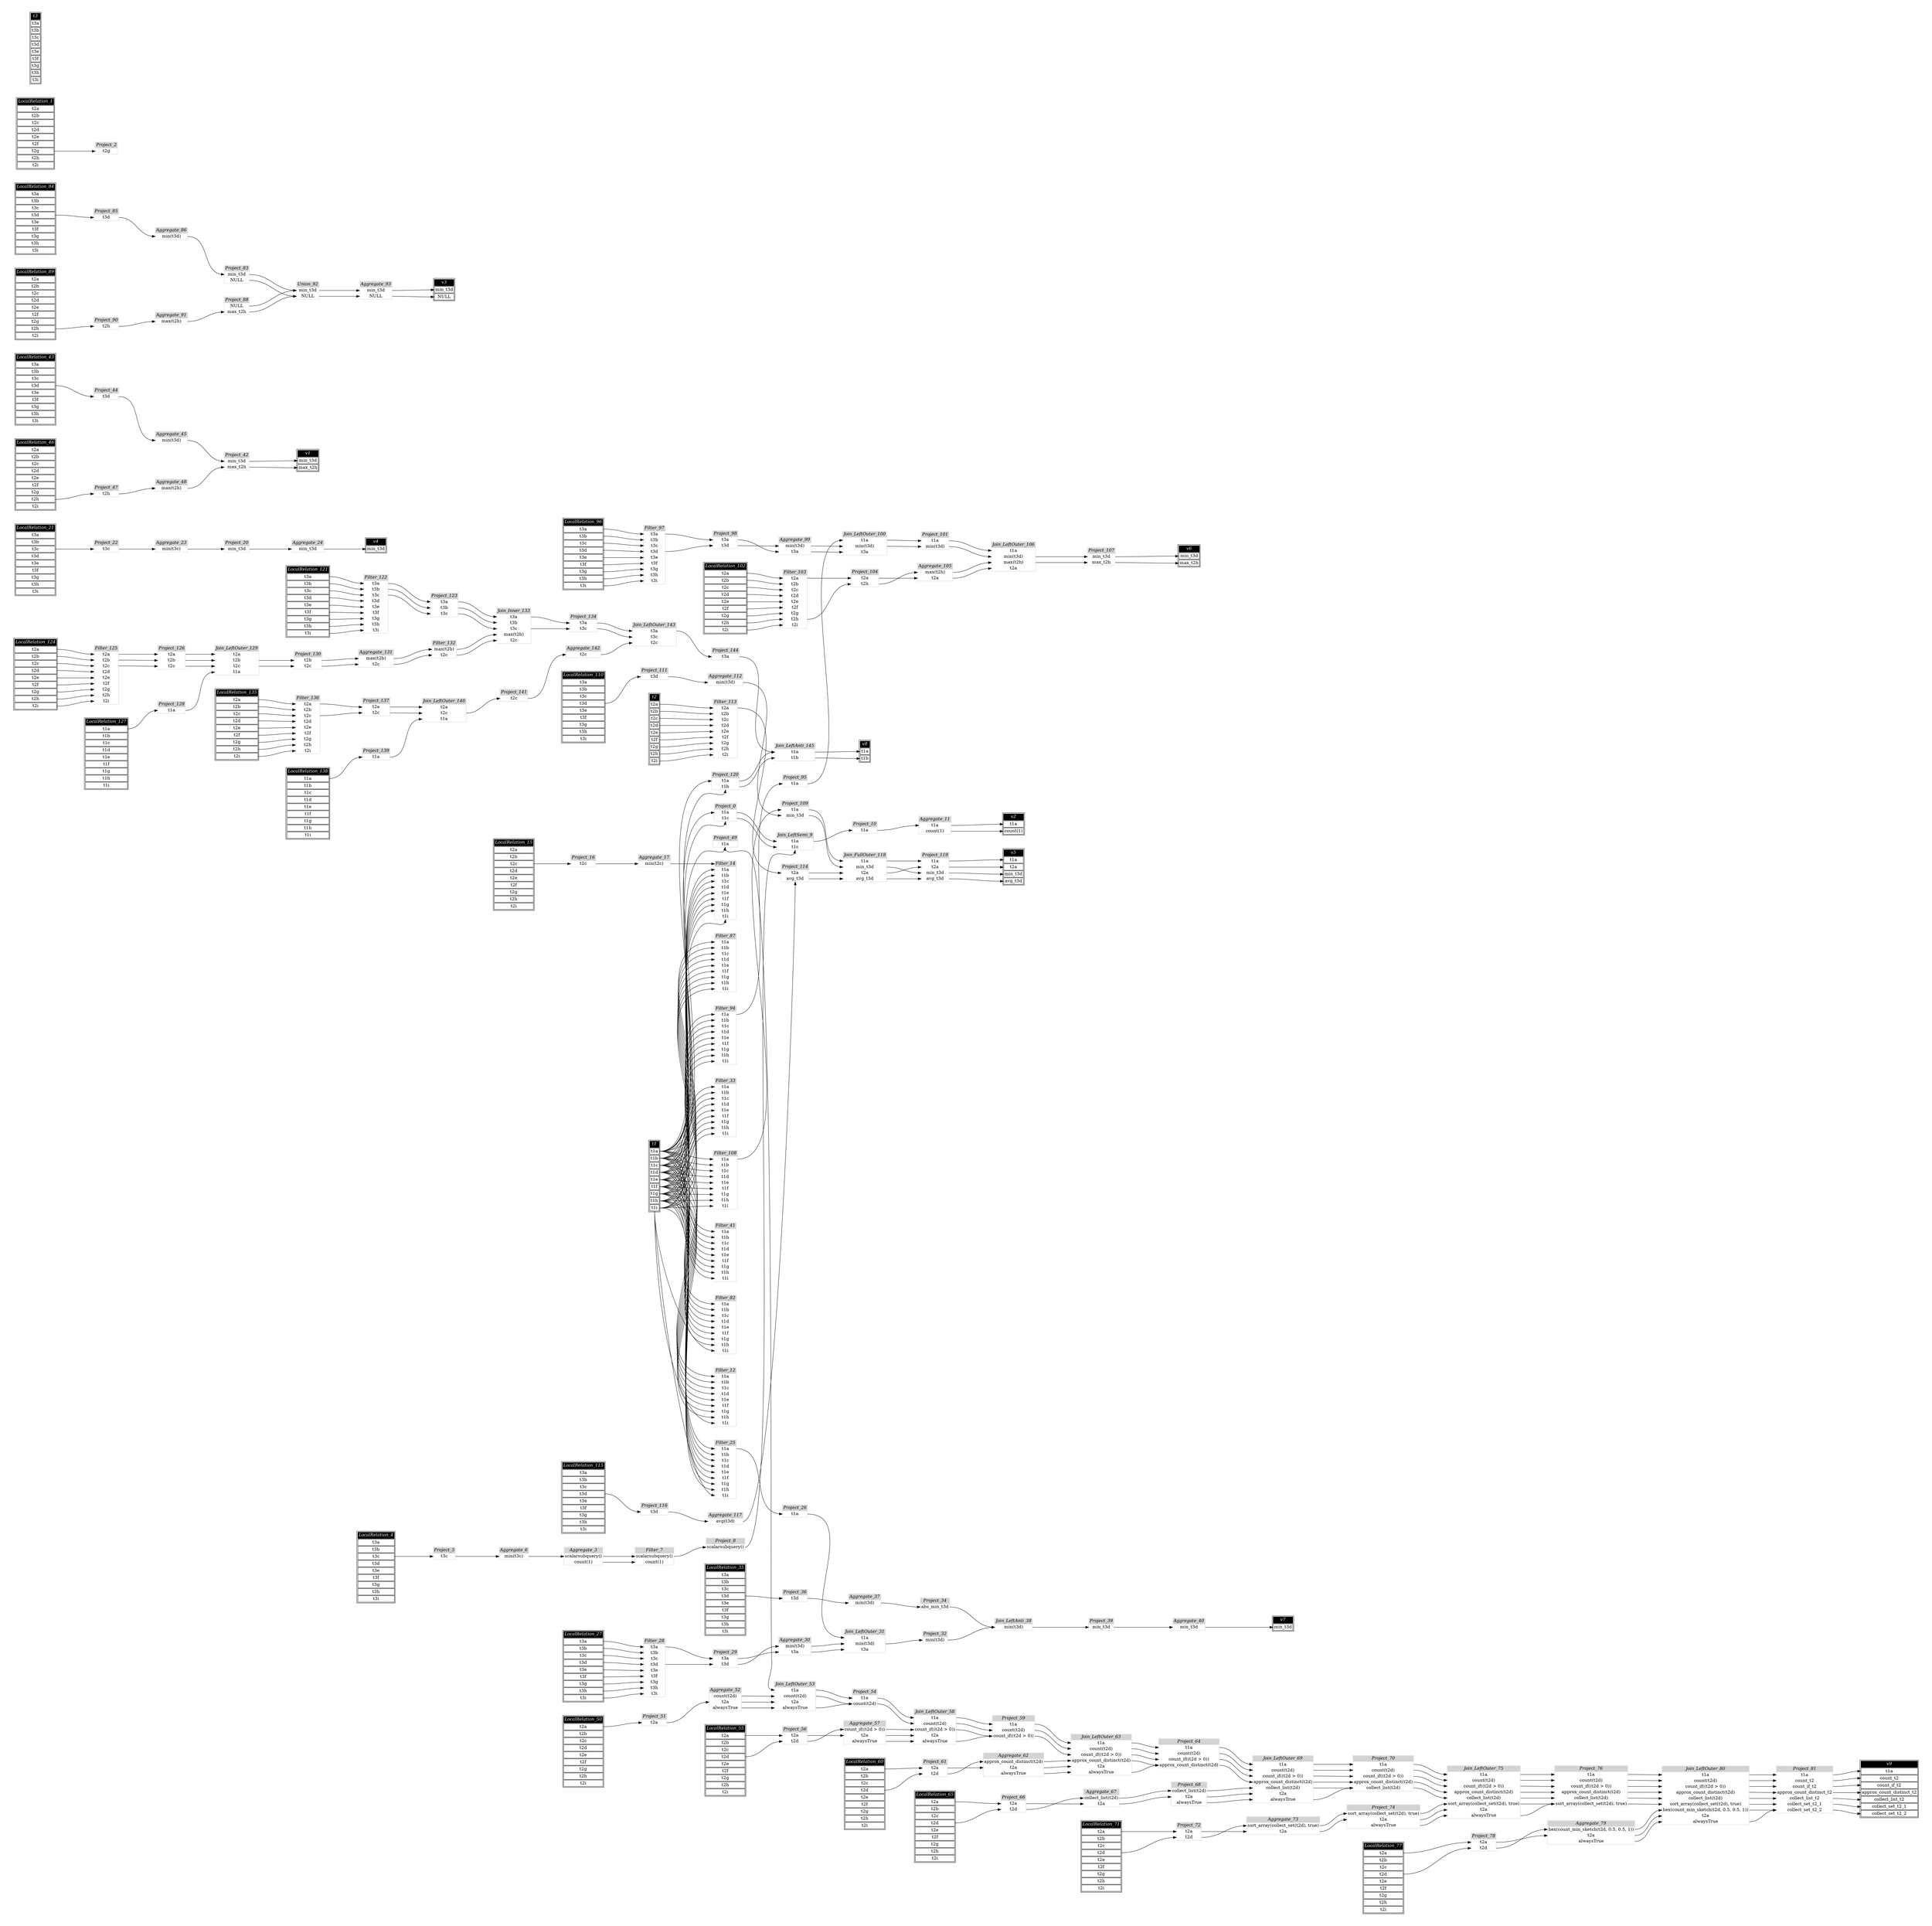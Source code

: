 // Automatically generated by SQLFlowTestSuite


digraph {
  graph [pad="0.5" nodesep="0.5" ranksep="1" fontname="Helvetica" rankdir=LR];
  node [shape=plaintext]

  
"Aggregate_105" [label=<
<table color="lightgray" border="1" cellborder="0" cellspacing="0">
  <tr><td bgcolor="lightgray" port="nodeName"><i>Aggregate_105</i></td></tr>
  <tr><td port="0">max(t2h)</td></tr>
<tr><td port="1">t2a</td></tr>
</table>>];
     

"Aggregate_11" [label=<
<table color="lightgray" border="1" cellborder="0" cellspacing="0">
  <tr><td bgcolor="lightgray" port="nodeName"><i>Aggregate_11</i></td></tr>
  <tr><td port="0">t1a</td></tr>
<tr><td port="1">count(1)</td></tr>
</table>>];
     

"Aggregate_112" [label=<
<table color="lightgray" border="1" cellborder="0" cellspacing="0">
  <tr><td bgcolor="lightgray" port="nodeName"><i>Aggregate_112</i></td></tr>
  <tr><td port="0">min(t3d)</td></tr>
</table>>];
     

"Aggregate_117" [label=<
<table color="lightgray" border="1" cellborder="0" cellspacing="0">
  <tr><td bgcolor="lightgray" port="nodeName"><i>Aggregate_117</i></td></tr>
  <tr><td port="0">avg(t3d)</td></tr>
</table>>];
     

"Aggregate_131" [label=<
<table color="lightgray" border="1" cellborder="0" cellspacing="0">
  <tr><td bgcolor="lightgray" port="nodeName"><i>Aggregate_131</i></td></tr>
  <tr><td port="0">max(t2b)</td></tr>
<tr><td port="1">t2c</td></tr>
</table>>];
     

"Aggregate_142" [label=<
<table color="lightgray" border="1" cellborder="0" cellspacing="0">
  <tr><td bgcolor="lightgray" port="nodeName"><i>Aggregate_142</i></td></tr>
  <tr><td port="0">t2c</td></tr>
</table>>];
     

"Aggregate_17" [label=<
<table color="lightgray" border="1" cellborder="0" cellspacing="0">
  <tr><td bgcolor="lightgray" port="nodeName"><i>Aggregate_17</i></td></tr>
  <tr><td port="0">min(t2c)</td></tr>
</table>>];
     

"Aggregate_23" [label=<
<table color="lightgray" border="1" cellborder="0" cellspacing="0">
  <tr><td bgcolor="lightgray" port="nodeName"><i>Aggregate_23</i></td></tr>
  <tr><td port="0">min(t3c)</td></tr>
</table>>];
     

"Aggregate_24" [label=<
<table color="lightgray" border="1" cellborder="0" cellspacing="0">
  <tr><td bgcolor="lightgray" port="nodeName"><i>Aggregate_24</i></td></tr>
  <tr><td port="0">min_t3d</td></tr>
</table>>];
     

"Aggregate_3" [label=<
<table color="lightgray" border="1" cellborder="0" cellspacing="0">
  <tr><td bgcolor="lightgray" port="nodeName"><i>Aggregate_3</i></td></tr>
  <tr><td port="0">scalarsubquery()</td></tr>
<tr><td port="1">count(1)</td></tr>
</table>>];
     

"Aggregate_30" [label=<
<table color="lightgray" border="1" cellborder="0" cellspacing="0">
  <tr><td bgcolor="lightgray" port="nodeName"><i>Aggregate_30</i></td></tr>
  <tr><td port="0">min(t3d)</td></tr>
<tr><td port="1">t3a</td></tr>
</table>>];
     

"Aggregate_37" [label=<
<table color="lightgray" border="1" cellborder="0" cellspacing="0">
  <tr><td bgcolor="lightgray" port="nodeName"><i>Aggregate_37</i></td></tr>
  <tr><td port="0">min(t3d)</td></tr>
</table>>];
     

"Aggregate_40" [label=<
<table color="lightgray" border="1" cellborder="0" cellspacing="0">
  <tr><td bgcolor="lightgray" port="nodeName"><i>Aggregate_40</i></td></tr>
  <tr><td port="0">min_t3d</td></tr>
</table>>];
     

"Aggregate_45" [label=<
<table color="lightgray" border="1" cellborder="0" cellspacing="0">
  <tr><td bgcolor="lightgray" port="nodeName"><i>Aggregate_45</i></td></tr>
  <tr><td port="0">min(t3d)</td></tr>
</table>>];
     

"Aggregate_48" [label=<
<table color="lightgray" border="1" cellborder="0" cellspacing="0">
  <tr><td bgcolor="lightgray" port="nodeName"><i>Aggregate_48</i></td></tr>
  <tr><td port="0">max(t2h)</td></tr>
</table>>];
     

"Aggregate_52" [label=<
<table color="lightgray" border="1" cellborder="0" cellspacing="0">
  <tr><td bgcolor="lightgray" port="nodeName"><i>Aggregate_52</i></td></tr>
  <tr><td port="0">count(t2d)</td></tr>
<tr><td port="1">t2a</td></tr>
<tr><td port="2">alwaysTrue</td></tr>
</table>>];
     

"Aggregate_57" [label=<
<table color="lightgray" border="1" cellborder="0" cellspacing="0">
  <tr><td bgcolor="lightgray" port="nodeName"><i>Aggregate_57</i></td></tr>
  <tr><td port="0">count_if((t2d &gt; 0))</td></tr>
<tr><td port="1">t2a</td></tr>
<tr><td port="2">alwaysTrue</td></tr>
</table>>];
     

"Aggregate_6" [label=<
<table color="lightgray" border="1" cellborder="0" cellspacing="0">
  <tr><td bgcolor="lightgray" port="nodeName"><i>Aggregate_6</i></td></tr>
  <tr><td port="0">min(t3c)</td></tr>
</table>>];
     

"Aggregate_62" [label=<
<table color="lightgray" border="1" cellborder="0" cellspacing="0">
  <tr><td bgcolor="lightgray" port="nodeName"><i>Aggregate_62</i></td></tr>
  <tr><td port="0">approx_count_distinct(t2d)</td></tr>
<tr><td port="1">t2a</td></tr>
<tr><td port="2">alwaysTrue</td></tr>
</table>>];
     

"Aggregate_67" [label=<
<table color="lightgray" border="1" cellborder="0" cellspacing="0">
  <tr><td bgcolor="lightgray" port="nodeName"><i>Aggregate_67</i></td></tr>
  <tr><td port="0">collect_list(t2d)</td></tr>
<tr><td port="1">t2a</td></tr>
</table>>];
     

"Aggregate_73" [label=<
<table color="lightgray" border="1" cellborder="0" cellspacing="0">
  <tr><td bgcolor="lightgray" port="nodeName"><i>Aggregate_73</i></td></tr>
  <tr><td port="0">sort_array(collect_set(t2d), true)</td></tr>
<tr><td port="1">t2a</td></tr>
</table>>];
     

"Aggregate_79" [label=<
<table color="lightgray" border="1" cellborder="0" cellspacing="0">
  <tr><td bgcolor="lightgray" port="nodeName"><i>Aggregate_79</i></td></tr>
  <tr><td port="0">hex(count_min_sketch(t2d, 0.5, 0.5, 1))</td></tr>
<tr><td port="1">t2a</td></tr>
<tr><td port="2">alwaysTrue</td></tr>
</table>>];
     

"Aggregate_86" [label=<
<table color="lightgray" border="1" cellborder="0" cellspacing="0">
  <tr><td bgcolor="lightgray" port="nodeName"><i>Aggregate_86</i></td></tr>
  <tr><td port="0">min(t3d)</td></tr>
</table>>];
     

"Aggregate_91" [label=<
<table color="lightgray" border="1" cellborder="0" cellspacing="0">
  <tr><td bgcolor="lightgray" port="nodeName"><i>Aggregate_91</i></td></tr>
  <tr><td port="0">max(t2h)</td></tr>
</table>>];
     

"Aggregate_93" [label=<
<table color="lightgray" border="1" cellborder="0" cellspacing="0">
  <tr><td bgcolor="lightgray" port="nodeName"><i>Aggregate_93</i></td></tr>
  <tr><td port="0">min_t3d</td></tr>
<tr><td port="1">NULL</td></tr>
</table>>];
     

"Aggregate_99" [label=<
<table color="lightgray" border="1" cellborder="0" cellspacing="0">
  <tr><td bgcolor="lightgray" port="nodeName"><i>Aggregate_99</i></td></tr>
  <tr><td port="0">min(t3d)</td></tr>
<tr><td port="1">t3a</td></tr>
</table>>];
     

"Filter_103" [label=<
<table color="lightgray" border="1" cellborder="0" cellspacing="0">
  <tr><td bgcolor="lightgray" port="nodeName"><i>Filter_103</i></td></tr>
  <tr><td port="0">t2a</td></tr>
<tr><td port="1">t2b</td></tr>
<tr><td port="2">t2c</td></tr>
<tr><td port="3">t2d</td></tr>
<tr><td port="4">t2e</td></tr>
<tr><td port="5">t2f</td></tr>
<tr><td port="6">t2g</td></tr>
<tr><td port="7">t2h</td></tr>
<tr><td port="8">t2i</td></tr>
</table>>];
     

"Filter_108" [label=<
<table color="lightgray" border="1" cellborder="0" cellspacing="0">
  <tr><td bgcolor="lightgray" port="nodeName"><i>Filter_108</i></td></tr>
  <tr><td port="0">t1a</td></tr>
<tr><td port="1">t1b</td></tr>
<tr><td port="2">t1c</td></tr>
<tr><td port="3">t1d</td></tr>
<tr><td port="4">t1e</td></tr>
<tr><td port="5">t1f</td></tr>
<tr><td port="6">t1g</td></tr>
<tr><td port="7">t1h</td></tr>
<tr><td port="8">t1i</td></tr>
</table>>];
     

"Filter_113" [label=<
<table color="lightgray" border="1" cellborder="0" cellspacing="0">
  <tr><td bgcolor="lightgray" port="nodeName"><i>Filter_113</i></td></tr>
  <tr><td port="0">t2a</td></tr>
<tr><td port="1">t2b</td></tr>
<tr><td port="2">t2c</td></tr>
<tr><td port="3">t2d</td></tr>
<tr><td port="4">t2e</td></tr>
<tr><td port="5">t2f</td></tr>
<tr><td port="6">t2g</td></tr>
<tr><td port="7">t2h</td></tr>
<tr><td port="8">t2i</td></tr>
</table>>];
     

"Filter_12" [label=<
<table color="lightgray" border="1" cellborder="0" cellspacing="0">
  <tr><td bgcolor="lightgray" port="nodeName"><i>Filter_12</i></td></tr>
  <tr><td port="0">t1a</td></tr>
<tr><td port="1">t1b</td></tr>
<tr><td port="2">t1c</td></tr>
<tr><td port="3">t1d</td></tr>
<tr><td port="4">t1e</td></tr>
<tr><td port="5">t1f</td></tr>
<tr><td port="6">t1g</td></tr>
<tr><td port="7">t1h</td></tr>
<tr><td port="8">t1i</td></tr>
</table>>];
     

"Filter_122" [label=<
<table color="lightgray" border="1" cellborder="0" cellspacing="0">
  <tr><td bgcolor="lightgray" port="nodeName"><i>Filter_122</i></td></tr>
  <tr><td port="0">t3a</td></tr>
<tr><td port="1">t3b</td></tr>
<tr><td port="2">t3c</td></tr>
<tr><td port="3">t3d</td></tr>
<tr><td port="4">t3e</td></tr>
<tr><td port="5">t3f</td></tr>
<tr><td port="6">t3g</td></tr>
<tr><td port="7">t3h</td></tr>
<tr><td port="8">t3i</td></tr>
</table>>];
     

"Filter_125" [label=<
<table color="lightgray" border="1" cellborder="0" cellspacing="0">
  <tr><td bgcolor="lightgray" port="nodeName"><i>Filter_125</i></td></tr>
  <tr><td port="0">t2a</td></tr>
<tr><td port="1">t2b</td></tr>
<tr><td port="2">t2c</td></tr>
<tr><td port="3">t2d</td></tr>
<tr><td port="4">t2e</td></tr>
<tr><td port="5">t2f</td></tr>
<tr><td port="6">t2g</td></tr>
<tr><td port="7">t2h</td></tr>
<tr><td port="8">t2i</td></tr>
</table>>];
     

"Filter_132" [label=<
<table color="lightgray" border="1" cellborder="0" cellspacing="0">
  <tr><td bgcolor="lightgray" port="nodeName"><i>Filter_132</i></td></tr>
  <tr><td port="0">max(t2b)</td></tr>
<tr><td port="1">t2c</td></tr>
</table>>];
     

"Filter_136" [label=<
<table color="lightgray" border="1" cellborder="0" cellspacing="0">
  <tr><td bgcolor="lightgray" port="nodeName"><i>Filter_136</i></td></tr>
  <tr><td port="0">t2a</td></tr>
<tr><td port="1">t2b</td></tr>
<tr><td port="2">t2c</td></tr>
<tr><td port="3">t2d</td></tr>
<tr><td port="4">t2e</td></tr>
<tr><td port="5">t2f</td></tr>
<tr><td port="6">t2g</td></tr>
<tr><td port="7">t2h</td></tr>
<tr><td port="8">t2i</td></tr>
</table>>];
     

"Filter_14" [label=<
<table color="lightgray" border="1" cellborder="0" cellspacing="0">
  <tr><td bgcolor="lightgray" port="nodeName"><i>Filter_14</i></td></tr>
  <tr><td port="0">t1a</td></tr>
<tr><td port="1">t1b</td></tr>
<tr><td port="2">t1c</td></tr>
<tr><td port="3">t1d</td></tr>
<tr><td port="4">t1e</td></tr>
<tr><td port="5">t1f</td></tr>
<tr><td port="6">t1g</td></tr>
<tr><td port="7">t1h</td></tr>
<tr><td port="8">t1i</td></tr>
</table>>];
     

"Filter_25" [label=<
<table color="lightgray" border="1" cellborder="0" cellspacing="0">
  <tr><td bgcolor="lightgray" port="nodeName"><i>Filter_25</i></td></tr>
  <tr><td port="0">t1a</td></tr>
<tr><td port="1">t1b</td></tr>
<tr><td port="2">t1c</td></tr>
<tr><td port="3">t1d</td></tr>
<tr><td port="4">t1e</td></tr>
<tr><td port="5">t1f</td></tr>
<tr><td port="6">t1g</td></tr>
<tr><td port="7">t1h</td></tr>
<tr><td port="8">t1i</td></tr>
</table>>];
     

"Filter_28" [label=<
<table color="lightgray" border="1" cellborder="0" cellspacing="0">
  <tr><td bgcolor="lightgray" port="nodeName"><i>Filter_28</i></td></tr>
  <tr><td port="0">t3a</td></tr>
<tr><td port="1">t3b</td></tr>
<tr><td port="2">t3c</td></tr>
<tr><td port="3">t3d</td></tr>
<tr><td port="4">t3e</td></tr>
<tr><td port="5">t3f</td></tr>
<tr><td port="6">t3g</td></tr>
<tr><td port="7">t3h</td></tr>
<tr><td port="8">t3i</td></tr>
</table>>];
     

"Filter_33" [label=<
<table color="lightgray" border="1" cellborder="0" cellspacing="0">
  <tr><td bgcolor="lightgray" port="nodeName"><i>Filter_33</i></td></tr>
  <tr><td port="0">t1a</td></tr>
<tr><td port="1">t1b</td></tr>
<tr><td port="2">t1c</td></tr>
<tr><td port="3">t1d</td></tr>
<tr><td port="4">t1e</td></tr>
<tr><td port="5">t1f</td></tr>
<tr><td port="6">t1g</td></tr>
<tr><td port="7">t1h</td></tr>
<tr><td port="8">t1i</td></tr>
</table>>];
     

"Filter_41" [label=<
<table color="lightgray" border="1" cellborder="0" cellspacing="0">
  <tr><td bgcolor="lightgray" port="nodeName"><i>Filter_41</i></td></tr>
  <tr><td port="0">t1a</td></tr>
<tr><td port="1">t1b</td></tr>
<tr><td port="2">t1c</td></tr>
<tr><td port="3">t1d</td></tr>
<tr><td port="4">t1e</td></tr>
<tr><td port="5">t1f</td></tr>
<tr><td port="6">t1g</td></tr>
<tr><td port="7">t1h</td></tr>
<tr><td port="8">t1i</td></tr>
</table>>];
     

"Filter_7" [label=<
<table color="lightgray" border="1" cellborder="0" cellspacing="0">
  <tr><td bgcolor="lightgray" port="nodeName"><i>Filter_7</i></td></tr>
  <tr><td port="0">scalarsubquery()</td></tr>
<tr><td port="1">count(1)</td></tr>
</table>>];
     

"Filter_82" [label=<
<table color="lightgray" border="1" cellborder="0" cellspacing="0">
  <tr><td bgcolor="lightgray" port="nodeName"><i>Filter_82</i></td></tr>
  <tr><td port="0">t1a</td></tr>
<tr><td port="1">t1b</td></tr>
<tr><td port="2">t1c</td></tr>
<tr><td port="3">t1d</td></tr>
<tr><td port="4">t1e</td></tr>
<tr><td port="5">t1f</td></tr>
<tr><td port="6">t1g</td></tr>
<tr><td port="7">t1h</td></tr>
<tr><td port="8">t1i</td></tr>
</table>>];
     

"Filter_87" [label=<
<table color="lightgray" border="1" cellborder="0" cellspacing="0">
  <tr><td bgcolor="lightgray" port="nodeName"><i>Filter_87</i></td></tr>
  <tr><td port="0">t1a</td></tr>
<tr><td port="1">t1b</td></tr>
<tr><td port="2">t1c</td></tr>
<tr><td port="3">t1d</td></tr>
<tr><td port="4">t1e</td></tr>
<tr><td port="5">t1f</td></tr>
<tr><td port="6">t1g</td></tr>
<tr><td port="7">t1h</td></tr>
<tr><td port="8">t1i</td></tr>
</table>>];
     

"Filter_94" [label=<
<table color="lightgray" border="1" cellborder="0" cellspacing="0">
  <tr><td bgcolor="lightgray" port="nodeName"><i>Filter_94</i></td></tr>
  <tr><td port="0">t1a</td></tr>
<tr><td port="1">t1b</td></tr>
<tr><td port="2">t1c</td></tr>
<tr><td port="3">t1d</td></tr>
<tr><td port="4">t1e</td></tr>
<tr><td port="5">t1f</td></tr>
<tr><td port="6">t1g</td></tr>
<tr><td port="7">t1h</td></tr>
<tr><td port="8">t1i</td></tr>
</table>>];
     

"Filter_97" [label=<
<table color="lightgray" border="1" cellborder="0" cellspacing="0">
  <tr><td bgcolor="lightgray" port="nodeName"><i>Filter_97</i></td></tr>
  <tr><td port="0">t3a</td></tr>
<tr><td port="1">t3b</td></tr>
<tr><td port="2">t3c</td></tr>
<tr><td port="3">t3d</td></tr>
<tr><td port="4">t3e</td></tr>
<tr><td port="5">t3f</td></tr>
<tr><td port="6">t3g</td></tr>
<tr><td port="7">t3h</td></tr>
<tr><td port="8">t3i</td></tr>
</table>>];
     

"Join_FullOuter_118" [label=<
<table color="lightgray" border="1" cellborder="0" cellspacing="0">
  <tr><td bgcolor="lightgray" port="nodeName"><i>Join_FullOuter_118</i></td></tr>
  <tr><td port="0">t1a</td></tr>
<tr><td port="1">min_t3d</td></tr>
<tr><td port="2">t2a</td></tr>
<tr><td port="3">avg_t3d</td></tr>
</table>>];
     

"Join_Inner_133" [label=<
<table color="lightgray" border="1" cellborder="0" cellspacing="0">
  <tr><td bgcolor="lightgray" port="nodeName"><i>Join_Inner_133</i></td></tr>
  <tr><td port="0">t3a</td></tr>
<tr><td port="1">t3b</td></tr>
<tr><td port="2">t3c</td></tr>
<tr><td port="3">max(t2b)</td></tr>
<tr><td port="4">t2c</td></tr>
</table>>];
     

"Join_LeftAnti_145" [label=<
<table color="lightgray" border="1" cellborder="0" cellspacing="0">
  <tr><td bgcolor="lightgray" port="nodeName"><i>Join_LeftAnti_145</i></td></tr>
  <tr><td port="0">t1a</td></tr>
<tr><td port="1">t1b</td></tr>
</table>>];
     

"Join_LeftAnti_38" [label=<
<table color="lightgray" border="1" cellborder="0" cellspacing="0">
  <tr><td bgcolor="lightgray" port="nodeName"><i>Join_LeftAnti_38</i></td></tr>
  <tr><td port="0">min(t3d)</td></tr>
</table>>];
     

"Join_LeftOuter_100" [label=<
<table color="lightgray" border="1" cellborder="0" cellspacing="0">
  <tr><td bgcolor="lightgray" port="nodeName"><i>Join_LeftOuter_100</i></td></tr>
  <tr><td port="0">t1a</td></tr>
<tr><td port="1">min(t3d)</td></tr>
<tr><td port="2">t3a</td></tr>
</table>>];
     

"Join_LeftOuter_106" [label=<
<table color="lightgray" border="1" cellborder="0" cellspacing="0">
  <tr><td bgcolor="lightgray" port="nodeName"><i>Join_LeftOuter_106</i></td></tr>
  <tr><td port="0">t1a</td></tr>
<tr><td port="1">min(t3d)</td></tr>
<tr><td port="2">max(t2h)</td></tr>
<tr><td port="3">t2a</td></tr>
</table>>];
     

"Join_LeftOuter_129" [label=<
<table color="lightgray" border="1" cellborder="0" cellspacing="0">
  <tr><td bgcolor="lightgray" port="nodeName"><i>Join_LeftOuter_129</i></td></tr>
  <tr><td port="0">t2a</td></tr>
<tr><td port="1">t2b</td></tr>
<tr><td port="2">t2c</td></tr>
<tr><td port="3">t1a</td></tr>
</table>>];
     

"Join_LeftOuter_140" [label=<
<table color="lightgray" border="1" cellborder="0" cellspacing="0">
  <tr><td bgcolor="lightgray" port="nodeName"><i>Join_LeftOuter_140</i></td></tr>
  <tr><td port="0">t2a</td></tr>
<tr><td port="1">t2c</td></tr>
<tr><td port="2">t1a</td></tr>
</table>>];
     

"Join_LeftOuter_143" [label=<
<table color="lightgray" border="1" cellborder="0" cellspacing="0">
  <tr><td bgcolor="lightgray" port="nodeName"><i>Join_LeftOuter_143</i></td></tr>
  <tr><td port="0">t3a</td></tr>
<tr><td port="1">t3c</td></tr>
<tr><td port="2">t2c</td></tr>
</table>>];
     

"Join_LeftOuter_31" [label=<
<table color="lightgray" border="1" cellborder="0" cellspacing="0">
  <tr><td bgcolor="lightgray" port="nodeName"><i>Join_LeftOuter_31</i></td></tr>
  <tr><td port="0">t1a</td></tr>
<tr><td port="1">min(t3d)</td></tr>
<tr><td port="2">t3a</td></tr>
</table>>];
     

"Join_LeftOuter_53" [label=<
<table color="lightgray" border="1" cellborder="0" cellspacing="0">
  <tr><td bgcolor="lightgray" port="nodeName"><i>Join_LeftOuter_53</i></td></tr>
  <tr><td port="0">t1a</td></tr>
<tr><td port="1">count(t2d)</td></tr>
<tr><td port="2">t2a</td></tr>
<tr><td port="3">alwaysTrue</td></tr>
</table>>];
     

"Join_LeftOuter_58" [label=<
<table color="lightgray" border="1" cellborder="0" cellspacing="0">
  <tr><td bgcolor="lightgray" port="nodeName"><i>Join_LeftOuter_58</i></td></tr>
  <tr><td port="0">t1a</td></tr>
<tr><td port="1">count(t2d)</td></tr>
<tr><td port="2">count_if((t2d &gt; 0))</td></tr>
<tr><td port="3">t2a</td></tr>
<tr><td port="4">alwaysTrue</td></tr>
</table>>];
     

"Join_LeftOuter_63" [label=<
<table color="lightgray" border="1" cellborder="0" cellspacing="0">
  <tr><td bgcolor="lightgray" port="nodeName"><i>Join_LeftOuter_63</i></td></tr>
  <tr><td port="0">t1a</td></tr>
<tr><td port="1">count(t2d)</td></tr>
<tr><td port="2">count_if((t2d &gt; 0))</td></tr>
<tr><td port="3">approx_count_distinct(t2d)</td></tr>
<tr><td port="4">t2a</td></tr>
<tr><td port="5">alwaysTrue</td></tr>
</table>>];
     

"Join_LeftOuter_69" [label=<
<table color="lightgray" border="1" cellborder="0" cellspacing="0">
  <tr><td bgcolor="lightgray" port="nodeName"><i>Join_LeftOuter_69</i></td></tr>
  <tr><td port="0">t1a</td></tr>
<tr><td port="1">count(t2d)</td></tr>
<tr><td port="2">count_if((t2d &gt; 0))</td></tr>
<tr><td port="3">approx_count_distinct(t2d)</td></tr>
<tr><td port="4">collect_list(t2d)</td></tr>
<tr><td port="5">t2a</td></tr>
<tr><td port="6">alwaysTrue</td></tr>
</table>>];
     

"Join_LeftOuter_75" [label=<
<table color="lightgray" border="1" cellborder="0" cellspacing="0">
  <tr><td bgcolor="lightgray" port="nodeName"><i>Join_LeftOuter_75</i></td></tr>
  <tr><td port="0">t1a</td></tr>
<tr><td port="1">count(t2d)</td></tr>
<tr><td port="2">count_if((t2d &gt; 0))</td></tr>
<tr><td port="3">approx_count_distinct(t2d)</td></tr>
<tr><td port="4">collect_list(t2d)</td></tr>
<tr><td port="5">sort_array(collect_set(t2d), true)</td></tr>
<tr><td port="6">t2a</td></tr>
<tr><td port="7">alwaysTrue</td></tr>
</table>>];
     

"Join_LeftOuter_80" [label=<
<table color="lightgray" border="1" cellborder="0" cellspacing="0">
  <tr><td bgcolor="lightgray" port="nodeName"><i>Join_LeftOuter_80</i></td></tr>
  <tr><td port="0">t1a</td></tr>
<tr><td port="1">count(t2d)</td></tr>
<tr><td port="2">count_if((t2d &gt; 0))</td></tr>
<tr><td port="3">approx_count_distinct(t2d)</td></tr>
<tr><td port="4">collect_list(t2d)</td></tr>
<tr><td port="5">sort_array(collect_set(t2d), true)</td></tr>
<tr><td port="6">hex(count_min_sketch(t2d, 0.5, 0.5, 1))</td></tr>
<tr><td port="7">t2a</td></tr>
<tr><td port="8">alwaysTrue</td></tr>
</table>>];
     

"Join_LeftSemi_9" [label=<
<table color="lightgray" border="1" cellborder="0" cellspacing="0">
  <tr><td bgcolor="lightgray" port="nodeName"><i>Join_LeftSemi_9</i></td></tr>
  <tr><td port="0">t1a</td></tr>
<tr><td port="1">t1c</td></tr>
</table>>];
     

"LocalRelation_1" [color="black" label=<
<table>
  <tr><td bgcolor="black" port="nodeName"><i><font color="white">LocalRelation_1</font></i></td></tr>
  <tr><td port="0">t2a</td></tr>
<tr><td port="1">t2b</td></tr>
<tr><td port="2">t2c</td></tr>
<tr><td port="3">t2d</td></tr>
<tr><td port="4">t2e</td></tr>
<tr><td port="5">t2f</td></tr>
<tr><td port="6">t2g</td></tr>
<tr><td port="7">t2h</td></tr>
<tr><td port="8">t2i</td></tr>
</table>>];
     

"LocalRelation_102" [color="black" label=<
<table>
  <tr><td bgcolor="black" port="nodeName"><i><font color="white">LocalRelation_102</font></i></td></tr>
  <tr><td port="0">t2a</td></tr>
<tr><td port="1">t2b</td></tr>
<tr><td port="2">t2c</td></tr>
<tr><td port="3">t2d</td></tr>
<tr><td port="4">t2e</td></tr>
<tr><td port="5">t2f</td></tr>
<tr><td port="6">t2g</td></tr>
<tr><td port="7">t2h</td></tr>
<tr><td port="8">t2i</td></tr>
</table>>];
     

"LocalRelation_110" [color="black" label=<
<table>
  <tr><td bgcolor="black" port="nodeName"><i><font color="white">LocalRelation_110</font></i></td></tr>
  <tr><td port="0">t3a</td></tr>
<tr><td port="1">t3b</td></tr>
<tr><td port="2">t3c</td></tr>
<tr><td port="3">t3d</td></tr>
<tr><td port="4">t3e</td></tr>
<tr><td port="5">t3f</td></tr>
<tr><td port="6">t3g</td></tr>
<tr><td port="7">t3h</td></tr>
<tr><td port="8">t3i</td></tr>
</table>>];
     

"LocalRelation_115" [color="black" label=<
<table>
  <tr><td bgcolor="black" port="nodeName"><i><font color="white">LocalRelation_115</font></i></td></tr>
  <tr><td port="0">t3a</td></tr>
<tr><td port="1">t3b</td></tr>
<tr><td port="2">t3c</td></tr>
<tr><td port="3">t3d</td></tr>
<tr><td port="4">t3e</td></tr>
<tr><td port="5">t3f</td></tr>
<tr><td port="6">t3g</td></tr>
<tr><td port="7">t3h</td></tr>
<tr><td port="8">t3i</td></tr>
</table>>];
     

"LocalRelation_121" [color="black" label=<
<table>
  <tr><td bgcolor="black" port="nodeName"><i><font color="white">LocalRelation_121</font></i></td></tr>
  <tr><td port="0">t3a</td></tr>
<tr><td port="1">t3b</td></tr>
<tr><td port="2">t3c</td></tr>
<tr><td port="3">t3d</td></tr>
<tr><td port="4">t3e</td></tr>
<tr><td port="5">t3f</td></tr>
<tr><td port="6">t3g</td></tr>
<tr><td port="7">t3h</td></tr>
<tr><td port="8">t3i</td></tr>
</table>>];
     

"LocalRelation_124" [color="black" label=<
<table>
  <tr><td bgcolor="black" port="nodeName"><i><font color="white">LocalRelation_124</font></i></td></tr>
  <tr><td port="0">t2a</td></tr>
<tr><td port="1">t2b</td></tr>
<tr><td port="2">t2c</td></tr>
<tr><td port="3">t2d</td></tr>
<tr><td port="4">t2e</td></tr>
<tr><td port="5">t2f</td></tr>
<tr><td port="6">t2g</td></tr>
<tr><td port="7">t2h</td></tr>
<tr><td port="8">t2i</td></tr>
</table>>];
     

"LocalRelation_127" [color="black" label=<
<table>
  <tr><td bgcolor="black" port="nodeName"><i><font color="white">LocalRelation_127</font></i></td></tr>
  <tr><td port="0">t1a</td></tr>
<tr><td port="1">t1b</td></tr>
<tr><td port="2">t1c</td></tr>
<tr><td port="3">t1d</td></tr>
<tr><td port="4">t1e</td></tr>
<tr><td port="5">t1f</td></tr>
<tr><td port="6">t1g</td></tr>
<tr><td port="7">t1h</td></tr>
<tr><td port="8">t1i</td></tr>
</table>>];
     

"LocalRelation_135" [color="black" label=<
<table>
  <tr><td bgcolor="black" port="nodeName"><i><font color="white">LocalRelation_135</font></i></td></tr>
  <tr><td port="0">t2a</td></tr>
<tr><td port="1">t2b</td></tr>
<tr><td port="2">t2c</td></tr>
<tr><td port="3">t2d</td></tr>
<tr><td port="4">t2e</td></tr>
<tr><td port="5">t2f</td></tr>
<tr><td port="6">t2g</td></tr>
<tr><td port="7">t2h</td></tr>
<tr><td port="8">t2i</td></tr>
</table>>];
     

"LocalRelation_138" [color="black" label=<
<table>
  <tr><td bgcolor="black" port="nodeName"><i><font color="white">LocalRelation_138</font></i></td></tr>
  <tr><td port="0">t1a</td></tr>
<tr><td port="1">t1b</td></tr>
<tr><td port="2">t1c</td></tr>
<tr><td port="3">t1d</td></tr>
<tr><td port="4">t1e</td></tr>
<tr><td port="5">t1f</td></tr>
<tr><td port="6">t1g</td></tr>
<tr><td port="7">t1h</td></tr>
<tr><td port="8">t1i</td></tr>
</table>>];
     

"LocalRelation_15" [color="black" label=<
<table>
  <tr><td bgcolor="black" port="nodeName"><i><font color="white">LocalRelation_15</font></i></td></tr>
  <tr><td port="0">t2a</td></tr>
<tr><td port="1">t2b</td></tr>
<tr><td port="2">t2c</td></tr>
<tr><td port="3">t2d</td></tr>
<tr><td port="4">t2e</td></tr>
<tr><td port="5">t2f</td></tr>
<tr><td port="6">t2g</td></tr>
<tr><td port="7">t2h</td></tr>
<tr><td port="8">t2i</td></tr>
</table>>];
     

"LocalRelation_21" [color="black" label=<
<table>
  <tr><td bgcolor="black" port="nodeName"><i><font color="white">LocalRelation_21</font></i></td></tr>
  <tr><td port="0">t3a</td></tr>
<tr><td port="1">t3b</td></tr>
<tr><td port="2">t3c</td></tr>
<tr><td port="3">t3d</td></tr>
<tr><td port="4">t3e</td></tr>
<tr><td port="5">t3f</td></tr>
<tr><td port="6">t3g</td></tr>
<tr><td port="7">t3h</td></tr>
<tr><td port="8">t3i</td></tr>
</table>>];
     

"LocalRelation_27" [color="black" label=<
<table>
  <tr><td bgcolor="black" port="nodeName"><i><font color="white">LocalRelation_27</font></i></td></tr>
  <tr><td port="0">t3a</td></tr>
<tr><td port="1">t3b</td></tr>
<tr><td port="2">t3c</td></tr>
<tr><td port="3">t3d</td></tr>
<tr><td port="4">t3e</td></tr>
<tr><td port="5">t3f</td></tr>
<tr><td port="6">t3g</td></tr>
<tr><td port="7">t3h</td></tr>
<tr><td port="8">t3i</td></tr>
</table>>];
     

"LocalRelation_35" [color="black" label=<
<table>
  <tr><td bgcolor="black" port="nodeName"><i><font color="white">LocalRelation_35</font></i></td></tr>
  <tr><td port="0">t3a</td></tr>
<tr><td port="1">t3b</td></tr>
<tr><td port="2">t3c</td></tr>
<tr><td port="3">t3d</td></tr>
<tr><td port="4">t3e</td></tr>
<tr><td port="5">t3f</td></tr>
<tr><td port="6">t3g</td></tr>
<tr><td port="7">t3h</td></tr>
<tr><td port="8">t3i</td></tr>
</table>>];
     

"LocalRelation_4" [color="black" label=<
<table>
  <tr><td bgcolor="black" port="nodeName"><i><font color="white">LocalRelation_4</font></i></td></tr>
  <tr><td port="0">t3a</td></tr>
<tr><td port="1">t3b</td></tr>
<tr><td port="2">t3c</td></tr>
<tr><td port="3">t3d</td></tr>
<tr><td port="4">t3e</td></tr>
<tr><td port="5">t3f</td></tr>
<tr><td port="6">t3g</td></tr>
<tr><td port="7">t3h</td></tr>
<tr><td port="8">t3i</td></tr>
</table>>];
     

"LocalRelation_43" [color="black" label=<
<table>
  <tr><td bgcolor="black" port="nodeName"><i><font color="white">LocalRelation_43</font></i></td></tr>
  <tr><td port="0">t3a</td></tr>
<tr><td port="1">t3b</td></tr>
<tr><td port="2">t3c</td></tr>
<tr><td port="3">t3d</td></tr>
<tr><td port="4">t3e</td></tr>
<tr><td port="5">t3f</td></tr>
<tr><td port="6">t3g</td></tr>
<tr><td port="7">t3h</td></tr>
<tr><td port="8">t3i</td></tr>
</table>>];
     

"LocalRelation_46" [color="black" label=<
<table>
  <tr><td bgcolor="black" port="nodeName"><i><font color="white">LocalRelation_46</font></i></td></tr>
  <tr><td port="0">t2a</td></tr>
<tr><td port="1">t2b</td></tr>
<tr><td port="2">t2c</td></tr>
<tr><td port="3">t2d</td></tr>
<tr><td port="4">t2e</td></tr>
<tr><td port="5">t2f</td></tr>
<tr><td port="6">t2g</td></tr>
<tr><td port="7">t2h</td></tr>
<tr><td port="8">t2i</td></tr>
</table>>];
     

"LocalRelation_50" [color="black" label=<
<table>
  <tr><td bgcolor="black" port="nodeName"><i><font color="white">LocalRelation_50</font></i></td></tr>
  <tr><td port="0">t2a</td></tr>
<tr><td port="1">t2b</td></tr>
<tr><td port="2">t2c</td></tr>
<tr><td port="3">t2d</td></tr>
<tr><td port="4">t2e</td></tr>
<tr><td port="5">t2f</td></tr>
<tr><td port="6">t2g</td></tr>
<tr><td port="7">t2h</td></tr>
<tr><td port="8">t2i</td></tr>
</table>>];
     

"LocalRelation_55" [color="black" label=<
<table>
  <tr><td bgcolor="black" port="nodeName"><i><font color="white">LocalRelation_55</font></i></td></tr>
  <tr><td port="0">t2a</td></tr>
<tr><td port="1">t2b</td></tr>
<tr><td port="2">t2c</td></tr>
<tr><td port="3">t2d</td></tr>
<tr><td port="4">t2e</td></tr>
<tr><td port="5">t2f</td></tr>
<tr><td port="6">t2g</td></tr>
<tr><td port="7">t2h</td></tr>
<tr><td port="8">t2i</td></tr>
</table>>];
     

"LocalRelation_60" [color="black" label=<
<table>
  <tr><td bgcolor="black" port="nodeName"><i><font color="white">LocalRelation_60</font></i></td></tr>
  <tr><td port="0">t2a</td></tr>
<tr><td port="1">t2b</td></tr>
<tr><td port="2">t2c</td></tr>
<tr><td port="3">t2d</td></tr>
<tr><td port="4">t2e</td></tr>
<tr><td port="5">t2f</td></tr>
<tr><td port="6">t2g</td></tr>
<tr><td port="7">t2h</td></tr>
<tr><td port="8">t2i</td></tr>
</table>>];
     

"LocalRelation_65" [color="black" label=<
<table>
  <tr><td bgcolor="black" port="nodeName"><i><font color="white">LocalRelation_65</font></i></td></tr>
  <tr><td port="0">t2a</td></tr>
<tr><td port="1">t2b</td></tr>
<tr><td port="2">t2c</td></tr>
<tr><td port="3">t2d</td></tr>
<tr><td port="4">t2e</td></tr>
<tr><td port="5">t2f</td></tr>
<tr><td port="6">t2g</td></tr>
<tr><td port="7">t2h</td></tr>
<tr><td port="8">t2i</td></tr>
</table>>];
     

"LocalRelation_71" [color="black" label=<
<table>
  <tr><td bgcolor="black" port="nodeName"><i><font color="white">LocalRelation_71</font></i></td></tr>
  <tr><td port="0">t2a</td></tr>
<tr><td port="1">t2b</td></tr>
<tr><td port="2">t2c</td></tr>
<tr><td port="3">t2d</td></tr>
<tr><td port="4">t2e</td></tr>
<tr><td port="5">t2f</td></tr>
<tr><td port="6">t2g</td></tr>
<tr><td port="7">t2h</td></tr>
<tr><td port="8">t2i</td></tr>
</table>>];
     

"LocalRelation_77" [color="black" label=<
<table>
  <tr><td bgcolor="black" port="nodeName"><i><font color="white">LocalRelation_77</font></i></td></tr>
  <tr><td port="0">t2a</td></tr>
<tr><td port="1">t2b</td></tr>
<tr><td port="2">t2c</td></tr>
<tr><td port="3">t2d</td></tr>
<tr><td port="4">t2e</td></tr>
<tr><td port="5">t2f</td></tr>
<tr><td port="6">t2g</td></tr>
<tr><td port="7">t2h</td></tr>
<tr><td port="8">t2i</td></tr>
</table>>];
     

"LocalRelation_84" [color="black" label=<
<table>
  <tr><td bgcolor="black" port="nodeName"><i><font color="white">LocalRelation_84</font></i></td></tr>
  <tr><td port="0">t3a</td></tr>
<tr><td port="1">t3b</td></tr>
<tr><td port="2">t3c</td></tr>
<tr><td port="3">t3d</td></tr>
<tr><td port="4">t3e</td></tr>
<tr><td port="5">t3f</td></tr>
<tr><td port="6">t3g</td></tr>
<tr><td port="7">t3h</td></tr>
<tr><td port="8">t3i</td></tr>
</table>>];
     

"LocalRelation_89" [color="black" label=<
<table>
  <tr><td bgcolor="black" port="nodeName"><i><font color="white">LocalRelation_89</font></i></td></tr>
  <tr><td port="0">t2a</td></tr>
<tr><td port="1">t2b</td></tr>
<tr><td port="2">t2c</td></tr>
<tr><td port="3">t2d</td></tr>
<tr><td port="4">t2e</td></tr>
<tr><td port="5">t2f</td></tr>
<tr><td port="6">t2g</td></tr>
<tr><td port="7">t2h</td></tr>
<tr><td port="8">t2i</td></tr>
</table>>];
     

"LocalRelation_96" [color="black" label=<
<table>
  <tr><td bgcolor="black" port="nodeName"><i><font color="white">LocalRelation_96</font></i></td></tr>
  <tr><td port="0">t3a</td></tr>
<tr><td port="1">t3b</td></tr>
<tr><td port="2">t3c</td></tr>
<tr><td port="3">t3d</td></tr>
<tr><td port="4">t3e</td></tr>
<tr><td port="5">t3f</td></tr>
<tr><td port="6">t3g</td></tr>
<tr><td port="7">t3h</td></tr>
<tr><td port="8">t3i</td></tr>
</table>>];
     

"Project_0" [label=<
<table color="lightgray" border="1" cellborder="0" cellspacing="0">
  <tr><td bgcolor="lightgray" port="nodeName"><i>Project_0</i></td></tr>
  <tr><td port="0">t1a</td></tr>
<tr><td port="1">t1c</td></tr>
</table>>];
     

"Project_10" [label=<
<table color="lightgray" border="1" cellborder="0" cellspacing="0">
  <tr><td bgcolor="lightgray" port="nodeName"><i>Project_10</i></td></tr>
  <tr><td port="0">t1a</td></tr>
</table>>];
     

"Project_101" [label=<
<table color="lightgray" border="1" cellborder="0" cellspacing="0">
  <tr><td bgcolor="lightgray" port="nodeName"><i>Project_101</i></td></tr>
  <tr><td port="0">t1a</td></tr>
<tr><td port="1">min(t3d)</td></tr>
</table>>];
     

"Project_104" [label=<
<table color="lightgray" border="1" cellborder="0" cellspacing="0">
  <tr><td bgcolor="lightgray" port="nodeName"><i>Project_104</i></td></tr>
  <tr><td port="0">t2a</td></tr>
<tr><td port="1">t2h</td></tr>
</table>>];
     

"Project_107" [label=<
<table color="lightgray" border="1" cellborder="0" cellspacing="0">
  <tr><td bgcolor="lightgray" port="nodeName"><i>Project_107</i></td></tr>
  <tr><td port="0">min_t3d</td></tr>
<tr><td port="1">max_t2h</td></tr>
</table>>];
     

"Project_109" [label=<
<table color="lightgray" border="1" cellborder="0" cellspacing="0">
  <tr><td bgcolor="lightgray" port="nodeName"><i>Project_109</i></td></tr>
  <tr><td port="0">t1a</td></tr>
<tr><td port="1">min_t3d</td></tr>
</table>>];
     

"Project_111" [label=<
<table color="lightgray" border="1" cellborder="0" cellspacing="0">
  <tr><td bgcolor="lightgray" port="nodeName"><i>Project_111</i></td></tr>
  <tr><td port="0">t3d</td></tr>
</table>>];
     

"Project_114" [label=<
<table color="lightgray" border="1" cellborder="0" cellspacing="0">
  <tr><td bgcolor="lightgray" port="nodeName"><i>Project_114</i></td></tr>
  <tr><td port="0">t2a</td></tr>
<tr><td port="1">avg_t3d</td></tr>
</table>>];
     

"Project_116" [label=<
<table color="lightgray" border="1" cellborder="0" cellspacing="0">
  <tr><td bgcolor="lightgray" port="nodeName"><i>Project_116</i></td></tr>
  <tr><td port="0">t3d</td></tr>
</table>>];
     

"Project_119" [label=<
<table color="lightgray" border="1" cellborder="0" cellspacing="0">
  <tr><td bgcolor="lightgray" port="nodeName"><i>Project_119</i></td></tr>
  <tr><td port="0">t1a</td></tr>
<tr><td port="1">t2a</td></tr>
<tr><td port="2">min_t3d</td></tr>
<tr><td port="3">avg_t3d</td></tr>
</table>>];
     

"Project_120" [label=<
<table color="lightgray" border="1" cellborder="0" cellspacing="0">
  <tr><td bgcolor="lightgray" port="nodeName"><i>Project_120</i></td></tr>
  <tr><td port="0">t1a</td></tr>
<tr><td port="1">t1b</td></tr>
</table>>];
     

"Project_123" [label=<
<table color="lightgray" border="1" cellborder="0" cellspacing="0">
  <tr><td bgcolor="lightgray" port="nodeName"><i>Project_123</i></td></tr>
  <tr><td port="0">t3a</td></tr>
<tr><td port="1">t3b</td></tr>
<tr><td port="2">t3c</td></tr>
</table>>];
     

"Project_126" [label=<
<table color="lightgray" border="1" cellborder="0" cellspacing="0">
  <tr><td bgcolor="lightgray" port="nodeName"><i>Project_126</i></td></tr>
  <tr><td port="0">t2a</td></tr>
<tr><td port="1">t2b</td></tr>
<tr><td port="2">t2c</td></tr>
</table>>];
     

"Project_128" [label=<
<table color="lightgray" border="1" cellborder="0" cellspacing="0">
  <tr><td bgcolor="lightgray" port="nodeName"><i>Project_128</i></td></tr>
  <tr><td port="0">t1a</td></tr>
</table>>];
     

"Project_130" [label=<
<table color="lightgray" border="1" cellborder="0" cellspacing="0">
  <tr><td bgcolor="lightgray" port="nodeName"><i>Project_130</i></td></tr>
  <tr><td port="0">t2b</td></tr>
<tr><td port="1">t2c</td></tr>
</table>>];
     

"Project_134" [label=<
<table color="lightgray" border="1" cellborder="0" cellspacing="0">
  <tr><td bgcolor="lightgray" port="nodeName"><i>Project_134</i></td></tr>
  <tr><td port="0">t3a</td></tr>
<tr><td port="1">t3c</td></tr>
</table>>];
     

"Project_137" [label=<
<table color="lightgray" border="1" cellborder="0" cellspacing="0">
  <tr><td bgcolor="lightgray" port="nodeName"><i>Project_137</i></td></tr>
  <tr><td port="0">t2a</td></tr>
<tr><td port="1">t2c</td></tr>
</table>>];
     

"Project_139" [label=<
<table color="lightgray" border="1" cellborder="0" cellspacing="0">
  <tr><td bgcolor="lightgray" port="nodeName"><i>Project_139</i></td></tr>
  <tr><td port="0">t1a</td></tr>
</table>>];
     

"Project_141" [label=<
<table color="lightgray" border="1" cellborder="0" cellspacing="0">
  <tr><td bgcolor="lightgray" port="nodeName"><i>Project_141</i></td></tr>
  <tr><td port="0">t2c</td></tr>
</table>>];
     

"Project_144" [label=<
<table color="lightgray" border="1" cellborder="0" cellspacing="0">
  <tr><td bgcolor="lightgray" port="nodeName"><i>Project_144</i></td></tr>
  <tr><td port="0">t3a</td></tr>
</table>>];
     

"Project_16" [label=<
<table color="lightgray" border="1" cellborder="0" cellspacing="0">
  <tr><td bgcolor="lightgray" port="nodeName"><i>Project_16</i></td></tr>
  <tr><td port="0">t2c</td></tr>
</table>>];
     

"Project_2" [label=<
<table color="lightgray" border="1" cellborder="0" cellspacing="0">
  <tr><td bgcolor="lightgray" port="nodeName"><i>Project_2</i></td></tr>
  <tr><td port="0">t2g</td></tr>
</table>>];
     

"Project_20" [label=<
<table color="lightgray" border="1" cellborder="0" cellspacing="0">
  <tr><td bgcolor="lightgray" port="nodeName"><i>Project_20</i></td></tr>
  <tr><td port="0">min_t3d</td></tr>
</table>>];
     

"Project_22" [label=<
<table color="lightgray" border="1" cellborder="0" cellspacing="0">
  <tr><td bgcolor="lightgray" port="nodeName"><i>Project_22</i></td></tr>
  <tr><td port="0">t3c</td></tr>
</table>>];
     

"Project_26" [label=<
<table color="lightgray" border="1" cellborder="0" cellspacing="0">
  <tr><td bgcolor="lightgray" port="nodeName"><i>Project_26</i></td></tr>
  <tr><td port="0">t1a</td></tr>
</table>>];
     

"Project_29" [label=<
<table color="lightgray" border="1" cellborder="0" cellspacing="0">
  <tr><td bgcolor="lightgray" port="nodeName"><i>Project_29</i></td></tr>
  <tr><td port="0">t3a</td></tr>
<tr><td port="1">t3d</td></tr>
</table>>];
     

"Project_32" [label=<
<table color="lightgray" border="1" cellborder="0" cellspacing="0">
  <tr><td bgcolor="lightgray" port="nodeName"><i>Project_32</i></td></tr>
  <tr><td port="0">min(t3d)</td></tr>
</table>>];
     

"Project_34" [label=<
<table color="lightgray" border="1" cellborder="0" cellspacing="0">
  <tr><td bgcolor="lightgray" port="nodeName"><i>Project_34</i></td></tr>
  <tr><td port="0">abs_min_t3d</td></tr>
</table>>];
     

"Project_36" [label=<
<table color="lightgray" border="1" cellborder="0" cellspacing="0">
  <tr><td bgcolor="lightgray" port="nodeName"><i>Project_36</i></td></tr>
  <tr><td port="0">t3d</td></tr>
</table>>];
     

"Project_39" [label=<
<table color="lightgray" border="1" cellborder="0" cellspacing="0">
  <tr><td bgcolor="lightgray" port="nodeName"><i>Project_39</i></td></tr>
  <tr><td port="0">min_t3d</td></tr>
</table>>];
     

"Project_42" [label=<
<table color="lightgray" border="1" cellborder="0" cellspacing="0">
  <tr><td bgcolor="lightgray" port="nodeName"><i>Project_42</i></td></tr>
  <tr><td port="0">min_t3d</td></tr>
<tr><td port="1">max_t2h</td></tr>
</table>>];
     

"Project_44" [label=<
<table color="lightgray" border="1" cellborder="0" cellspacing="0">
  <tr><td bgcolor="lightgray" port="nodeName"><i>Project_44</i></td></tr>
  <tr><td port="0">t3d</td></tr>
</table>>];
     

"Project_47" [label=<
<table color="lightgray" border="1" cellborder="0" cellspacing="0">
  <tr><td bgcolor="lightgray" port="nodeName"><i>Project_47</i></td></tr>
  <tr><td port="0">t2h</td></tr>
</table>>];
     

"Project_49" [label=<
<table color="lightgray" border="1" cellborder="0" cellspacing="0">
  <tr><td bgcolor="lightgray" port="nodeName"><i>Project_49</i></td></tr>
  <tr><td port="0">t1a</td></tr>
</table>>];
     

"Project_5" [label=<
<table color="lightgray" border="1" cellborder="0" cellspacing="0">
  <tr><td bgcolor="lightgray" port="nodeName"><i>Project_5</i></td></tr>
  <tr><td port="0">t3c</td></tr>
</table>>];
     

"Project_51" [label=<
<table color="lightgray" border="1" cellborder="0" cellspacing="0">
  <tr><td bgcolor="lightgray" port="nodeName"><i>Project_51</i></td></tr>
  <tr><td port="0">t2a</td></tr>
</table>>];
     

"Project_54" [label=<
<table color="lightgray" border="1" cellborder="0" cellspacing="0">
  <tr><td bgcolor="lightgray" port="nodeName"><i>Project_54</i></td></tr>
  <tr><td port="0">t1a</td></tr>
<tr><td port="1">count(t2d)</td></tr>
</table>>];
     

"Project_56" [label=<
<table color="lightgray" border="1" cellborder="0" cellspacing="0">
  <tr><td bgcolor="lightgray" port="nodeName"><i>Project_56</i></td></tr>
  <tr><td port="0">t2a</td></tr>
<tr><td port="1">t2d</td></tr>
</table>>];
     

"Project_59" [label=<
<table color="lightgray" border="1" cellborder="0" cellspacing="0">
  <tr><td bgcolor="lightgray" port="nodeName"><i>Project_59</i></td></tr>
  <tr><td port="0">t1a</td></tr>
<tr><td port="1">count(t2d)</td></tr>
<tr><td port="2">count_if((t2d &gt; 0))</td></tr>
</table>>];
     

"Project_61" [label=<
<table color="lightgray" border="1" cellborder="0" cellspacing="0">
  <tr><td bgcolor="lightgray" port="nodeName"><i>Project_61</i></td></tr>
  <tr><td port="0">t2a</td></tr>
<tr><td port="1">t2d</td></tr>
</table>>];
     

"Project_64" [label=<
<table color="lightgray" border="1" cellborder="0" cellspacing="0">
  <tr><td bgcolor="lightgray" port="nodeName"><i>Project_64</i></td></tr>
  <tr><td port="0">t1a</td></tr>
<tr><td port="1">count(t2d)</td></tr>
<tr><td port="2">count_if((t2d &gt; 0))</td></tr>
<tr><td port="3">approx_count_distinct(t2d)</td></tr>
</table>>];
     

"Project_66" [label=<
<table color="lightgray" border="1" cellborder="0" cellspacing="0">
  <tr><td bgcolor="lightgray" port="nodeName"><i>Project_66</i></td></tr>
  <tr><td port="0">t2a</td></tr>
<tr><td port="1">t2d</td></tr>
</table>>];
     

"Project_68" [label=<
<table color="lightgray" border="1" cellborder="0" cellspacing="0">
  <tr><td bgcolor="lightgray" port="nodeName"><i>Project_68</i></td></tr>
  <tr><td port="0">collect_list(t2d)</td></tr>
<tr><td port="1">t2a</td></tr>
<tr><td port="2">alwaysTrue</td></tr>
</table>>];
     

"Project_70" [label=<
<table color="lightgray" border="1" cellborder="0" cellspacing="0">
  <tr><td bgcolor="lightgray" port="nodeName"><i>Project_70</i></td></tr>
  <tr><td port="0">t1a</td></tr>
<tr><td port="1">count(t2d)</td></tr>
<tr><td port="2">count_if((t2d &gt; 0))</td></tr>
<tr><td port="3">approx_count_distinct(t2d)</td></tr>
<tr><td port="4">collect_list(t2d)</td></tr>
</table>>];
     

"Project_72" [label=<
<table color="lightgray" border="1" cellborder="0" cellspacing="0">
  <tr><td bgcolor="lightgray" port="nodeName"><i>Project_72</i></td></tr>
  <tr><td port="0">t2a</td></tr>
<tr><td port="1">t2d</td></tr>
</table>>];
     

"Project_74" [label=<
<table color="lightgray" border="1" cellborder="0" cellspacing="0">
  <tr><td bgcolor="lightgray" port="nodeName"><i>Project_74</i></td></tr>
  <tr><td port="0">sort_array(collect_set(t2d), true)</td></tr>
<tr><td port="1">t2a</td></tr>
<tr><td port="2">alwaysTrue</td></tr>
</table>>];
     

"Project_76" [label=<
<table color="lightgray" border="1" cellborder="0" cellspacing="0">
  <tr><td bgcolor="lightgray" port="nodeName"><i>Project_76</i></td></tr>
  <tr><td port="0">t1a</td></tr>
<tr><td port="1">count(t2d)</td></tr>
<tr><td port="2">count_if((t2d &gt; 0))</td></tr>
<tr><td port="3">approx_count_distinct(t2d)</td></tr>
<tr><td port="4">collect_list(t2d)</td></tr>
<tr><td port="5">sort_array(collect_set(t2d), true)</td></tr>
</table>>];
     

"Project_78" [label=<
<table color="lightgray" border="1" cellborder="0" cellspacing="0">
  <tr><td bgcolor="lightgray" port="nodeName"><i>Project_78</i></td></tr>
  <tr><td port="0">t2a</td></tr>
<tr><td port="1">t2d</td></tr>
</table>>];
     

"Project_8" [label=<
<table color="lightgray" border="1" cellborder="0" cellspacing="0">
  <tr><td bgcolor="lightgray" port="nodeName"><i>Project_8</i></td></tr>
  <tr><td port="0">scalarsubquery()</td></tr>
</table>>];
     

"Project_81" [label=<
<table color="lightgray" border="1" cellborder="0" cellspacing="0">
  <tr><td bgcolor="lightgray" port="nodeName"><i>Project_81</i></td></tr>
  <tr><td port="0">t1a</td></tr>
<tr><td port="1">count_t2</td></tr>
<tr><td port="2">count_if_t2</td></tr>
<tr><td port="3">approx_count_distinct_t2</td></tr>
<tr><td port="4">collect_list_t2</td></tr>
<tr><td port="5">collect_set_t2_1</td></tr>
<tr><td port="6">collect_set_t2_2</td></tr>
</table>>];
     

"Project_83" [label=<
<table color="lightgray" border="1" cellborder="0" cellspacing="0">
  <tr><td bgcolor="lightgray" port="nodeName"><i>Project_83</i></td></tr>
  <tr><td port="0">min_t3d</td></tr>
<tr><td port="1">NULL</td></tr>
</table>>];
     

"Project_85" [label=<
<table color="lightgray" border="1" cellborder="0" cellspacing="0">
  <tr><td bgcolor="lightgray" port="nodeName"><i>Project_85</i></td></tr>
  <tr><td port="0">t3d</td></tr>
</table>>];
     

"Project_88" [label=<
<table color="lightgray" border="1" cellborder="0" cellspacing="0">
  <tr><td bgcolor="lightgray" port="nodeName"><i>Project_88</i></td></tr>
  <tr><td port="0">NULL</td></tr>
<tr><td port="1">max_t2h</td></tr>
</table>>];
     

"Project_90" [label=<
<table color="lightgray" border="1" cellborder="0" cellspacing="0">
  <tr><td bgcolor="lightgray" port="nodeName"><i>Project_90</i></td></tr>
  <tr><td port="0">t2h</td></tr>
</table>>];
     

"Project_95" [label=<
<table color="lightgray" border="1" cellborder="0" cellspacing="0">
  <tr><td bgcolor="lightgray" port="nodeName"><i>Project_95</i></td></tr>
  <tr><td port="0">t1a</td></tr>
</table>>];
     

"Project_98" [label=<
<table color="lightgray" border="1" cellborder="0" cellspacing="0">
  <tr><td bgcolor="lightgray" port="nodeName"><i>Project_98</i></td></tr>
  <tr><td port="0">t3a</td></tr>
<tr><td port="1">t3d</td></tr>
</table>>];
     

"Union_92" [label=<
<table color="lightgray" border="1" cellborder="0" cellspacing="0">
  <tr><td bgcolor="lightgray" port="nodeName"><i>Union_92</i></td></tr>
  <tr><td port="0">min_t3d</td></tr>
<tr><td port="1">NULL</td></tr>
</table>>];
     

"t1" [color="black" label=<
<table>
  <tr><td bgcolor="black" port="nodeName"><i><font color="white">t1</font></i></td></tr>
  <tr><td port="0">t1a</td></tr>
<tr><td port="1">t1b</td></tr>
<tr><td port="2">t1c</td></tr>
<tr><td port="3">t1d</td></tr>
<tr><td port="4">t1e</td></tr>
<tr><td port="5">t1f</td></tr>
<tr><td port="6">t1g</td></tr>
<tr><td port="7">t1h</td></tr>
<tr><td port="8">t1i</td></tr>
</table>>];
     

"t2" [color="black" label=<
<table>
  <tr><td bgcolor="black" port="nodeName"><i><font color="white">t2</font></i></td></tr>
  <tr><td port="0">t2a</td></tr>
<tr><td port="1">t2b</td></tr>
<tr><td port="2">t2c</td></tr>
<tr><td port="3">t2d</td></tr>
<tr><td port="4">t2e</td></tr>
<tr><td port="5">t2f</td></tr>
<tr><td port="6">t2g</td></tr>
<tr><td port="7">t2h</td></tr>
<tr><td port="8">t2i</td></tr>
</table>>];
     

"t3" [color="black" label=<
<table>
  <tr><td bgcolor="black" port="nodeName"><i><font color="white">t3</font></i></td></tr>
  <tr><td port="0">t3a</td></tr>
<tr><td port="1">t3b</td></tr>
<tr><td port="2">t3c</td></tr>
<tr><td port="3">t3d</td></tr>
<tr><td port="4">t3e</td></tr>
<tr><td port="5">t3f</td></tr>
<tr><td port="6">t3g</td></tr>
<tr><td port="7">t3h</td></tr>
<tr><td port="8">t3i</td></tr>
</table>>];
     

"v1" [color="black" label=<
<table>
  <tr><td bgcolor="black" port="nodeName"><i><font color="white">v1</font></i></td></tr>
  <tr><td port="0">min_t3d</td></tr>
<tr><td port="1">max_t2h</td></tr>
</table>>];
     

"v2" [color="black" label=<
<table>
  <tr><td bgcolor="black" port="nodeName"><i><font color="white">v2</font></i></td></tr>
  <tr><td port="0">t1a</td></tr>
<tr><td port="1">count(1)</td></tr>
</table>>];
     

"v3" [color="black" label=<
<table>
  <tr><td bgcolor="black" port="nodeName"><i><font color="white">v3</font></i></td></tr>
  <tr><td port="0">min_t3d</td></tr>
<tr><td port="1">NULL</td></tr>
</table>>];
     

"v4" [color="black" label=<
<table>
  <tr><td bgcolor="black" port="nodeName"><i><font color="white">v4</font></i></td></tr>
  <tr><td port="0">min_t3d</td></tr>
</table>>];
     

"v5" [color="black" label=<
<table>
  <tr><td bgcolor="black" port="nodeName"><i><font color="white">v5</font></i></td></tr>
  <tr><td port="0">t1a</td></tr>
<tr><td port="1">t2a</td></tr>
<tr><td port="2">min_t3d</td></tr>
<tr><td port="3">avg_t3d</td></tr>
</table>>];
     

"v6" [color="black" label=<
<table>
  <tr><td bgcolor="black" port="nodeName"><i><font color="white">v6</font></i></td></tr>
  <tr><td port="0">min_t3d</td></tr>
<tr><td port="1">max_t2h</td></tr>
</table>>];
     

"v7" [color="black" label=<
<table>
  <tr><td bgcolor="black" port="nodeName"><i><font color="white">v7</font></i></td></tr>
  <tr><td port="0">min_t3d</td></tr>
</table>>];
     

"v8" [color="black" label=<
<table>
  <tr><td bgcolor="black" port="nodeName"><i><font color="white">v8</font></i></td></tr>
  <tr><td port="0">t1a</td></tr>
<tr><td port="1">t1b</td></tr>
</table>>];
     

"v9" [color="black" label=<
<table>
  <tr><td bgcolor="black" port="nodeName"><i><font color="white">v9</font></i></td></tr>
  <tr><td port="0">t1a</td></tr>
<tr><td port="1">count_t2</td></tr>
<tr><td port="2">count_if_t2</td></tr>
<tr><td port="3">approx_count_distinct_t2</td></tr>
<tr><td port="4">collect_list_t2</td></tr>
<tr><td port="5">collect_set_t2_1</td></tr>
<tr><td port="6">collect_set_t2_2</td></tr>
</table>>];
     
  "Aggregate_105":0 -> "Join_LeftOuter_106":2;
"Aggregate_105":1 -> "Join_LeftOuter_106":3;
"Aggregate_11":0 -> "v2":0;
"Aggregate_11":1 -> "v2":1;
"Aggregate_112":0 -> "Project_109":1
"Aggregate_117":0 -> "Project_114":1
"Aggregate_131":0 -> "Filter_132":0;
"Aggregate_131":1 -> "Filter_132":1;
"Aggregate_142":0 -> "Join_LeftOuter_143":2;
"Aggregate_17":0 -> "Filter_14":nodeName
"Aggregate_23":0 -> "Project_20":0
"Aggregate_24":0 -> "v4":0;
"Aggregate_3":0 -> "Filter_7":0;
"Aggregate_3":1 -> "Filter_7":1;
"Aggregate_30":0 -> "Join_LeftOuter_31":1;
"Aggregate_30":1 -> "Join_LeftOuter_31":2;
"Aggregate_37":0 -> "Project_34":0
"Aggregate_40":0 -> "v7":0;
"Aggregate_45":0 -> "Project_42":0
"Aggregate_48":0 -> "Project_42":1
"Aggregate_52":0 -> "Join_LeftOuter_53":1;
"Aggregate_52":1 -> "Join_LeftOuter_53":2;
"Aggregate_52":2 -> "Join_LeftOuter_53":3;
"Aggregate_57":0 -> "Join_LeftOuter_58":2;
"Aggregate_57":1 -> "Join_LeftOuter_58":3;
"Aggregate_57":2 -> "Join_LeftOuter_58":4;
"Aggregate_6":0 -> "Aggregate_3":0
"Aggregate_62":0 -> "Join_LeftOuter_63":3;
"Aggregate_62":1 -> "Join_LeftOuter_63":4;
"Aggregate_62":2 -> "Join_LeftOuter_63":5;
"Aggregate_67":0 -> "Project_68":0;
"Aggregate_67":1 -> "Project_68":1;
"Aggregate_73":0 -> "Project_74":0;
"Aggregate_73":1 -> "Project_74":1;
"Aggregate_79":0 -> "Join_LeftOuter_80":6;
"Aggregate_79":1 -> "Join_LeftOuter_80":7;
"Aggregate_79":2 -> "Join_LeftOuter_80":8;
"Aggregate_86":0 -> "Project_83":0
"Aggregate_91":0 -> "Project_88":1
"Aggregate_93":0 -> "v3":0;
"Aggregate_93":1 -> "v3":1;
"Aggregate_99":0 -> "Join_LeftOuter_100":1;
"Aggregate_99":1 -> "Join_LeftOuter_100":2;
"Filter_103":0 -> "Project_104":0;
"Filter_103":7 -> "Project_104":1;
"Filter_108":0 -> "Project_109":0;
"Filter_113":0 -> "Project_114":0;
"Filter_122":0 -> "Project_123":0;
"Filter_122":1 -> "Project_123":1;
"Filter_122":2 -> "Project_123":2;
"Filter_125":0 -> "Project_126":0;
"Filter_125":1 -> "Project_126":1;
"Filter_125":2 -> "Project_126":2;
"Filter_132":0 -> "Join_Inner_133":3;
"Filter_132":1 -> "Join_Inner_133":4;
"Filter_136":0 -> "Project_137":0;
"Filter_136":2 -> "Project_137":1;
"Filter_25":0 -> "Project_26":0;
"Filter_28":0 -> "Project_29":0;
"Filter_28":3 -> "Project_29":1;
"Filter_7":0 -> "Project_8":0;
"Filter_94":0 -> "Project_95":0;
"Filter_97":0 -> "Project_98":0;
"Filter_97":3 -> "Project_98":1;
"Join_FullOuter_118":0 -> "Project_119":0;
"Join_FullOuter_118":1 -> "Project_119":2;
"Join_FullOuter_118":2 -> "Project_119":1;
"Join_FullOuter_118":3 -> "Project_119":3;
"Join_Inner_133":0 -> "Project_134":0;
"Join_Inner_133":2 -> "Project_134":1;
"Join_LeftAnti_145":0 -> "v8":0;
"Join_LeftAnti_145":1 -> "v8":1;
"Join_LeftAnti_38":0 -> "Project_39":0;
"Join_LeftOuter_100":0 -> "Project_101":0;
"Join_LeftOuter_100":1 -> "Project_101":1;
"Join_LeftOuter_106":1 -> "Project_107":0;
"Join_LeftOuter_106":2 -> "Project_107":1;
"Join_LeftOuter_129":1 -> "Project_130":0;
"Join_LeftOuter_129":2 -> "Project_130":1;
"Join_LeftOuter_140":1 -> "Project_141":0;
"Join_LeftOuter_143":0 -> "Project_144":0;
"Join_LeftOuter_31":1 -> "Project_32":0;
"Join_LeftOuter_53":0 -> "Project_54":0;
"Join_LeftOuter_53":1 -> "Project_54":1;
"Join_LeftOuter_53":3 -> "Project_54":1;
"Join_LeftOuter_58":0 -> "Project_59":0;
"Join_LeftOuter_58":1 -> "Project_59":1;
"Join_LeftOuter_58":2 -> "Project_59":2;
"Join_LeftOuter_58":4 -> "Project_59":2;
"Join_LeftOuter_63":0 -> "Project_64":0;
"Join_LeftOuter_63":1 -> "Project_64":1;
"Join_LeftOuter_63":2 -> "Project_64":2;
"Join_LeftOuter_63":3 -> "Project_64":3;
"Join_LeftOuter_63":5 -> "Project_64":3;
"Join_LeftOuter_69":0 -> "Project_70":0;
"Join_LeftOuter_69":1 -> "Project_70":1;
"Join_LeftOuter_69":2 -> "Project_70":2;
"Join_LeftOuter_69":3 -> "Project_70":3;
"Join_LeftOuter_69":4 -> "Project_70":4;
"Join_LeftOuter_69":6 -> "Project_70":4;
"Join_LeftOuter_75":0 -> "Project_76":0;
"Join_LeftOuter_75":1 -> "Project_76":1;
"Join_LeftOuter_75":2 -> "Project_76":2;
"Join_LeftOuter_75":3 -> "Project_76":3;
"Join_LeftOuter_75":4 -> "Project_76":4;
"Join_LeftOuter_75":5 -> "Project_76":5;
"Join_LeftOuter_75":7 -> "Project_76":5;
"Join_LeftOuter_80":0 -> "Project_81":0;
"Join_LeftOuter_80":1 -> "Project_81":1;
"Join_LeftOuter_80":2 -> "Project_81":2;
"Join_LeftOuter_80":3 -> "Project_81":3;
"Join_LeftOuter_80":4 -> "Project_81":4;
"Join_LeftOuter_80":5 -> "Project_81":5;
"Join_LeftOuter_80":6 -> "Project_81":6;
"Join_LeftOuter_80":8 -> "Project_81":6;
"Join_LeftSemi_9":0 -> "Project_10":0;
"LocalRelation_1":6 -> "Project_2":0;
"LocalRelation_102":0 -> "Filter_103":0;
"LocalRelation_102":1 -> "Filter_103":1;
"LocalRelation_102":2 -> "Filter_103":2;
"LocalRelation_102":3 -> "Filter_103":3;
"LocalRelation_102":4 -> "Filter_103":4;
"LocalRelation_102":5 -> "Filter_103":5;
"LocalRelation_102":6 -> "Filter_103":6;
"LocalRelation_102":7 -> "Filter_103":7;
"LocalRelation_102":8 -> "Filter_103":8;
"LocalRelation_110":3 -> "Project_111":0;
"LocalRelation_115":3 -> "Project_116":0;
"LocalRelation_121":0 -> "Filter_122":0;
"LocalRelation_121":1 -> "Filter_122":1;
"LocalRelation_121":2 -> "Filter_122":2;
"LocalRelation_121":3 -> "Filter_122":3;
"LocalRelation_121":4 -> "Filter_122":4;
"LocalRelation_121":5 -> "Filter_122":5;
"LocalRelation_121":6 -> "Filter_122":6;
"LocalRelation_121":7 -> "Filter_122":7;
"LocalRelation_121":8 -> "Filter_122":8;
"LocalRelation_124":0 -> "Filter_125":0;
"LocalRelation_124":1 -> "Filter_125":1;
"LocalRelation_124":2 -> "Filter_125":2;
"LocalRelation_124":3 -> "Filter_125":3;
"LocalRelation_124":4 -> "Filter_125":4;
"LocalRelation_124":5 -> "Filter_125":5;
"LocalRelation_124":6 -> "Filter_125":6;
"LocalRelation_124":7 -> "Filter_125":7;
"LocalRelation_124":8 -> "Filter_125":8;
"LocalRelation_127":0 -> "Project_128":0;
"LocalRelation_135":0 -> "Filter_136":0;
"LocalRelation_135":1 -> "Filter_136":1;
"LocalRelation_135":2 -> "Filter_136":2;
"LocalRelation_135":3 -> "Filter_136":3;
"LocalRelation_135":4 -> "Filter_136":4;
"LocalRelation_135":5 -> "Filter_136":5;
"LocalRelation_135":6 -> "Filter_136":6;
"LocalRelation_135":7 -> "Filter_136":7;
"LocalRelation_135":8 -> "Filter_136":8;
"LocalRelation_138":0 -> "Project_139":0;
"LocalRelation_15":2 -> "Project_16":0;
"LocalRelation_21":2 -> "Project_22":0;
"LocalRelation_27":0 -> "Filter_28":0;
"LocalRelation_27":1 -> "Filter_28":1;
"LocalRelation_27":2 -> "Filter_28":2;
"LocalRelation_27":3 -> "Filter_28":3;
"LocalRelation_27":4 -> "Filter_28":4;
"LocalRelation_27":5 -> "Filter_28":5;
"LocalRelation_27":6 -> "Filter_28":6;
"LocalRelation_27":7 -> "Filter_28":7;
"LocalRelation_27":8 -> "Filter_28":8;
"LocalRelation_35":3 -> "Project_36":0;
"LocalRelation_4":2 -> "Project_5":0;
"LocalRelation_43":3 -> "Project_44":0;
"LocalRelation_46":7 -> "Project_47":0;
"LocalRelation_50":0 -> "Project_51":0;
"LocalRelation_55":0 -> "Project_56":0;
"LocalRelation_55":3 -> "Project_56":1;
"LocalRelation_60":0 -> "Project_61":0;
"LocalRelation_60":3 -> "Project_61":1;
"LocalRelation_65":0 -> "Project_66":0;
"LocalRelation_65":3 -> "Project_66":1;
"LocalRelation_71":0 -> "Project_72":0;
"LocalRelation_71":3 -> "Project_72":1;
"LocalRelation_77":0 -> "Project_78":0;
"LocalRelation_77":3 -> "Project_78":1;
"LocalRelation_84":3 -> "Project_85":0;
"LocalRelation_89":7 -> "Project_90":0;
"LocalRelation_96":0 -> "Filter_97":0;
"LocalRelation_96":1 -> "Filter_97":1;
"LocalRelation_96":2 -> "Filter_97":2;
"LocalRelation_96":3 -> "Filter_97":3;
"LocalRelation_96":4 -> "Filter_97":4;
"LocalRelation_96":5 -> "Filter_97":5;
"LocalRelation_96":6 -> "Filter_97":6;
"LocalRelation_96":7 -> "Filter_97":7;
"LocalRelation_96":8 -> "Filter_97":8;
"Project_0":0 -> "Join_LeftSemi_9":0;
"Project_0":1 -> "Join_LeftSemi_9":1;
"Project_10":0 -> "Aggregate_11":0;
"Project_101":0 -> "Join_LeftOuter_106":0;
"Project_101":1 -> "Join_LeftOuter_106":1;
"Project_104":0 -> "Aggregate_105":1;
"Project_104":1 -> "Aggregate_105":0;
"Project_107":0 -> "v6":0;
"Project_107":1 -> "v6":1;
"Project_109":0 -> "Join_FullOuter_118":0;
"Project_109":1 -> "Join_FullOuter_118":1;
"Project_111":0 -> "Aggregate_112":0;
"Project_114":0 -> "Join_FullOuter_118":2;
"Project_114":1 -> "Join_FullOuter_118":3;
"Project_116":0 -> "Aggregate_117":0;
"Project_119":0 -> "v5":0;
"Project_119":1 -> "v5":1;
"Project_119":2 -> "v5":2;
"Project_119":3 -> "v5":3;
"Project_120":0 -> "Join_LeftAnti_145":0;
"Project_120":1 -> "Join_LeftAnti_145":1;
"Project_123":0 -> "Join_Inner_133":0;
"Project_123":1 -> "Join_Inner_133":1;
"Project_123":2 -> "Join_Inner_133":2;
"Project_126":0 -> "Join_LeftOuter_129":0;
"Project_126":1 -> "Join_LeftOuter_129":1;
"Project_126":2 -> "Join_LeftOuter_129":2;
"Project_128":0 -> "Join_LeftOuter_129":3;
"Project_130":0 -> "Aggregate_131":0;
"Project_130":1 -> "Aggregate_131":1;
"Project_134":0 -> "Join_LeftOuter_143":0;
"Project_134":1 -> "Join_LeftOuter_143":1;
"Project_137":0 -> "Join_LeftOuter_140":0;
"Project_137":1 -> "Join_LeftOuter_140":1;
"Project_139":0 -> "Join_LeftOuter_140":2;
"Project_141":0 -> "Aggregate_142":0;
"Project_144":0 -> "Join_LeftAnti_145":0;
"Project_16":0 -> "Aggregate_17":0;
"Project_20":0 -> "Aggregate_24":0;
"Project_22":0 -> "Aggregate_23":0;
"Project_26":0 -> "Join_LeftOuter_31":0;
"Project_29":0 -> "Aggregate_30":1;
"Project_29":1 -> "Aggregate_30":0;
"Project_32":0 -> "Join_LeftAnti_38":0;
"Project_34":0 -> "Join_LeftAnti_38":0;
"Project_36":0 -> "Aggregate_37":0;
"Project_39":0 -> "Aggregate_40":0;
"Project_42":0 -> "v1":0;
"Project_42":1 -> "v1":1;
"Project_44":0 -> "Aggregate_45":0;
"Project_47":0 -> "Aggregate_48":0;
"Project_49":0 -> "Join_LeftOuter_53":0;
"Project_5":0 -> "Aggregate_6":0;
"Project_51":0 -> "Aggregate_52":1;
"Project_54":0 -> "Join_LeftOuter_58":0;
"Project_54":1 -> "Join_LeftOuter_58":1;
"Project_56":0 -> "Aggregate_57":1;
"Project_56":1 -> "Aggregate_57":0;
"Project_59":0 -> "Join_LeftOuter_63":0;
"Project_59":1 -> "Join_LeftOuter_63":1;
"Project_59":2 -> "Join_LeftOuter_63":2;
"Project_61":0 -> "Aggregate_62":1;
"Project_61":1 -> "Aggregate_62":0;
"Project_64":0 -> "Join_LeftOuter_69":0;
"Project_64":1 -> "Join_LeftOuter_69":1;
"Project_64":2 -> "Join_LeftOuter_69":2;
"Project_64":3 -> "Join_LeftOuter_69":3;
"Project_66":0 -> "Aggregate_67":1;
"Project_66":1 -> "Aggregate_67":0;
"Project_68":0 -> "Join_LeftOuter_69":4;
"Project_68":1 -> "Join_LeftOuter_69":5;
"Project_68":2 -> "Join_LeftOuter_69":6;
"Project_70":0 -> "Join_LeftOuter_75":0;
"Project_70":1 -> "Join_LeftOuter_75":1;
"Project_70":2 -> "Join_LeftOuter_75":2;
"Project_70":3 -> "Join_LeftOuter_75":3;
"Project_70":4 -> "Join_LeftOuter_75":4;
"Project_72":0 -> "Aggregate_73":1;
"Project_72":1 -> "Aggregate_73":0;
"Project_74":0 -> "Join_LeftOuter_75":5;
"Project_74":1 -> "Join_LeftOuter_75":6;
"Project_74":2 -> "Join_LeftOuter_75":7;
"Project_76":0 -> "Join_LeftOuter_80":0;
"Project_76":1 -> "Join_LeftOuter_80":1;
"Project_76":2 -> "Join_LeftOuter_80":2;
"Project_76":3 -> "Join_LeftOuter_80":3;
"Project_76":4 -> "Join_LeftOuter_80":4;
"Project_76":5 -> "Join_LeftOuter_80":5;
"Project_78":0 -> "Aggregate_79":1;
"Project_78":1 -> "Aggregate_79":0;
"Project_8":0 -> "Join_LeftSemi_9":1;
"Project_81":0 -> "v9":0;
"Project_81":1 -> "v9":1;
"Project_81":2 -> "v9":2;
"Project_81":3 -> "v9":3;
"Project_81":4 -> "v9":4;
"Project_81":5 -> "v9":5;
"Project_81":6 -> "v9":6;
"Project_83":0 -> "Union_92":0
"Project_83":1 -> "Union_92":1
"Project_85":0 -> "Aggregate_86":0;
"Project_88":0 -> "Union_92":0
"Project_88":1 -> "Union_92":1
"Project_90":0 -> "Aggregate_91":0;
"Project_95":0 -> "Join_LeftOuter_100":0;
"Project_98":0 -> "Aggregate_99":1;
"Project_98":1 -> "Aggregate_99":0;
"Union_92":0 -> "Aggregate_93":0;
"Union_92":1 -> "Aggregate_93":1;
"t1":0 -> "Filter_108":0;
"t1":0 -> "Filter_12":0;
"t1":0 -> "Filter_14":0;
"t1":0 -> "Filter_25":0;
"t1":0 -> "Filter_33":0;
"t1":0 -> "Filter_41":0;
"t1":0 -> "Filter_82":0;
"t1":0 -> "Filter_87":0;
"t1":0 -> "Filter_94":0;
"t1":0 -> "Project_0":0;
"t1":0 -> "Project_120":0;
"t1":0 -> "Project_49":0;
"t1":1 -> "Filter_108":1;
"t1":1 -> "Filter_12":1;
"t1":1 -> "Filter_14":1;
"t1":1 -> "Filter_25":1;
"t1":1 -> "Filter_33":1;
"t1":1 -> "Filter_41":1;
"t1":1 -> "Filter_82":1;
"t1":1 -> "Filter_87":1;
"t1":1 -> "Filter_94":1;
"t1":1 -> "Project_120":1;
"t1":2 -> "Filter_108":2;
"t1":2 -> "Filter_12":2;
"t1":2 -> "Filter_14":2;
"t1":2 -> "Filter_25":2;
"t1":2 -> "Filter_33":2;
"t1":2 -> "Filter_41":2;
"t1":2 -> "Filter_82":2;
"t1":2 -> "Filter_87":2;
"t1":2 -> "Filter_94":2;
"t1":2 -> "Project_0":1;
"t1":3 -> "Filter_108":3;
"t1":3 -> "Filter_12":3;
"t1":3 -> "Filter_14":3;
"t1":3 -> "Filter_25":3;
"t1":3 -> "Filter_33":3;
"t1":3 -> "Filter_41":3;
"t1":3 -> "Filter_82":3;
"t1":3 -> "Filter_87":3;
"t1":3 -> "Filter_94":3;
"t1":4 -> "Filter_108":4;
"t1":4 -> "Filter_12":4;
"t1":4 -> "Filter_14":4;
"t1":4 -> "Filter_25":4;
"t1":4 -> "Filter_33":4;
"t1":4 -> "Filter_41":4;
"t1":4 -> "Filter_82":4;
"t1":4 -> "Filter_87":4;
"t1":4 -> "Filter_94":4;
"t1":5 -> "Filter_108":5;
"t1":5 -> "Filter_12":5;
"t1":5 -> "Filter_14":5;
"t1":5 -> "Filter_25":5;
"t1":5 -> "Filter_33":5;
"t1":5 -> "Filter_41":5;
"t1":5 -> "Filter_82":5;
"t1":5 -> "Filter_87":5;
"t1":5 -> "Filter_94":5;
"t1":6 -> "Filter_108":6;
"t1":6 -> "Filter_12":6;
"t1":6 -> "Filter_14":6;
"t1":6 -> "Filter_25":6;
"t1":6 -> "Filter_33":6;
"t1":6 -> "Filter_41":6;
"t1":6 -> "Filter_82":6;
"t1":6 -> "Filter_87":6;
"t1":6 -> "Filter_94":6;
"t1":7 -> "Filter_108":7;
"t1":7 -> "Filter_12":7;
"t1":7 -> "Filter_14":7;
"t1":7 -> "Filter_25":7;
"t1":7 -> "Filter_33":7;
"t1":7 -> "Filter_41":7;
"t1":7 -> "Filter_82":7;
"t1":7 -> "Filter_87":7;
"t1":7 -> "Filter_94":7;
"t1":8 -> "Filter_108":8;
"t1":8 -> "Filter_12":8;
"t1":8 -> "Filter_14":8;
"t1":8 -> "Filter_25":8;
"t1":8 -> "Filter_33":8;
"t1":8 -> "Filter_41":8;
"t1":8 -> "Filter_82":8;
"t1":8 -> "Filter_87":8;
"t1":8 -> "Filter_94":8;
"t2":0 -> "Filter_113":0;
"t2":1 -> "Filter_113":1;
"t2":2 -> "Filter_113":2;
"t2":3 -> "Filter_113":3;
"t2":4 -> "Filter_113":4;
"t2":5 -> "Filter_113":5;
"t2":6 -> "Filter_113":6;
"t2":7 -> "Filter_113":7;
"t2":8 -> "Filter_113":8;
}
       